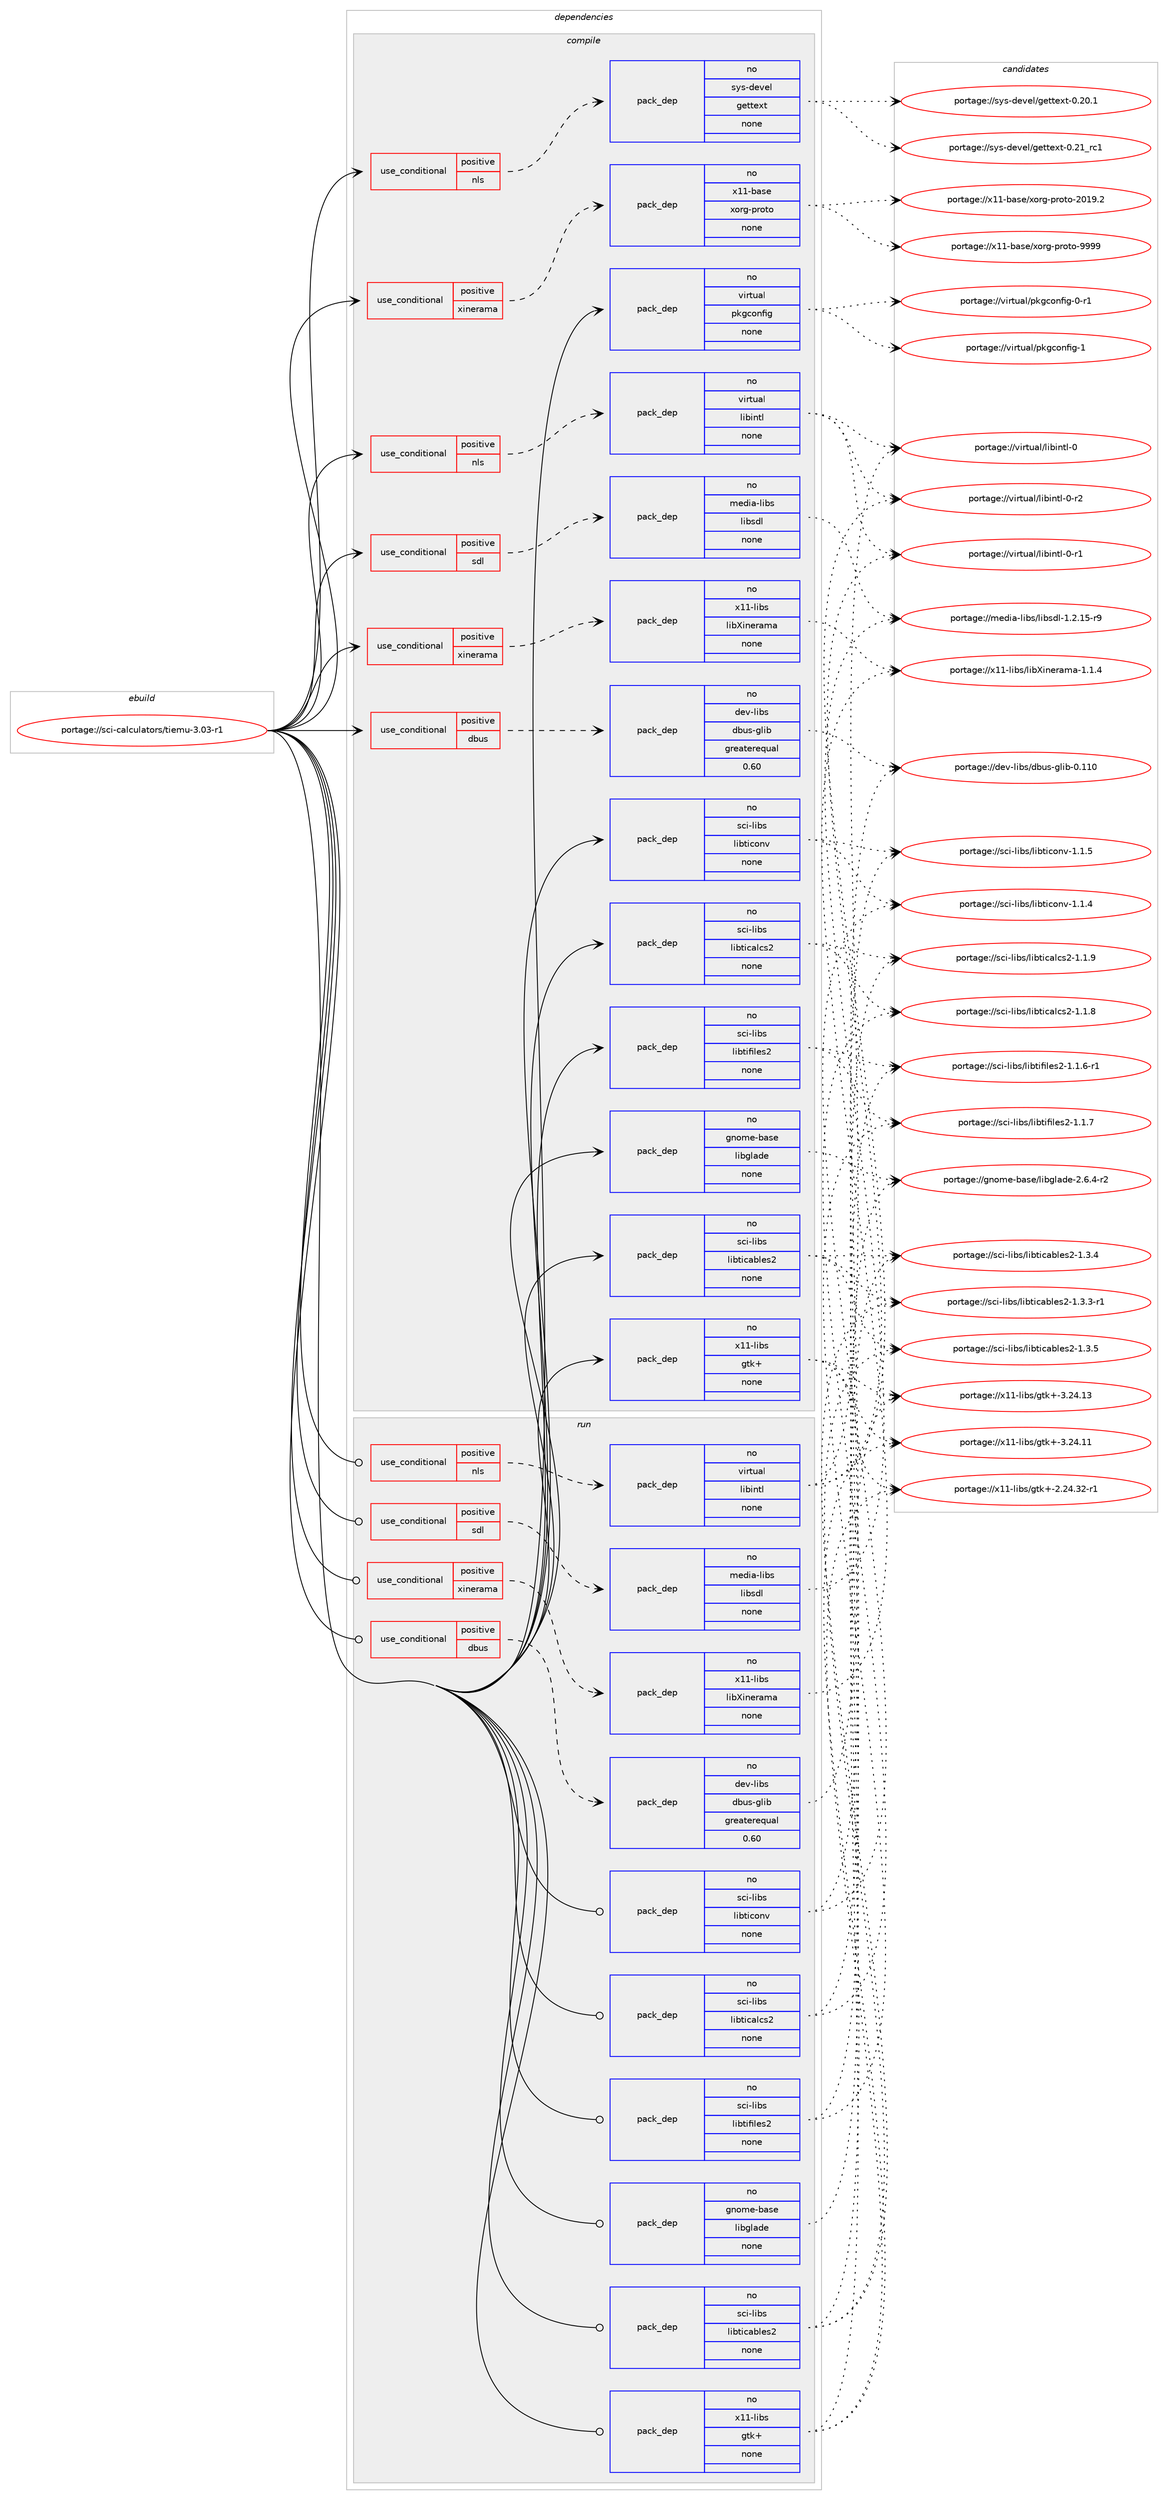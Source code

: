 digraph prolog {

# *************
# Graph options
# *************

newrank=true;
concentrate=true;
compound=true;
graph [rankdir=LR,fontname=Helvetica,fontsize=10,ranksep=1.5];#, ranksep=2.5, nodesep=0.2];
edge  [arrowhead=vee];
node  [fontname=Helvetica,fontsize=10];

# **********
# The ebuild
# **********

subgraph cluster_leftcol {
color=gray;
rank=same;
label=<<i>ebuild</i>>;
id [label="portage://sci-calculators/tiemu-3.03-r1", color=red, width=4, href="../sci-calculators/tiemu-3.03-r1.svg"];
}

# ****************
# The dependencies
# ****************

subgraph cluster_midcol {
color=gray;
label=<<i>dependencies</i>>;
subgraph cluster_compile {
fillcolor="#eeeeee";
style=filled;
label=<<i>compile</i>>;
subgraph cond172 {
dependency669 [label=<<TABLE BORDER="0" CELLBORDER="1" CELLSPACING="0" CELLPADDING="4"><TR><TD ROWSPAN="3" CELLPADDING="10">use_conditional</TD></TR><TR><TD>positive</TD></TR><TR><TD>dbus</TD></TR></TABLE>>, shape=none, color=red];
subgraph pack472 {
dependency670 [label=<<TABLE BORDER="0" CELLBORDER="1" CELLSPACING="0" CELLPADDING="4" WIDTH="220"><TR><TD ROWSPAN="6" CELLPADDING="30">pack_dep</TD></TR><TR><TD WIDTH="110">no</TD></TR><TR><TD>dev-libs</TD></TR><TR><TD>dbus-glib</TD></TR><TR><TD>greaterequal</TD></TR><TR><TD>0.60</TD></TR></TABLE>>, shape=none, color=blue];
}
dependency669:e -> dependency670:w [weight=20,style="dashed",arrowhead="vee"];
}
id:e -> dependency669:w [weight=20,style="solid",arrowhead="vee"];
subgraph cond173 {
dependency671 [label=<<TABLE BORDER="0" CELLBORDER="1" CELLSPACING="0" CELLPADDING="4"><TR><TD ROWSPAN="3" CELLPADDING="10">use_conditional</TD></TR><TR><TD>positive</TD></TR><TR><TD>nls</TD></TR></TABLE>>, shape=none, color=red];
subgraph pack473 {
dependency672 [label=<<TABLE BORDER="0" CELLBORDER="1" CELLSPACING="0" CELLPADDING="4" WIDTH="220"><TR><TD ROWSPAN="6" CELLPADDING="30">pack_dep</TD></TR><TR><TD WIDTH="110">no</TD></TR><TR><TD>sys-devel</TD></TR><TR><TD>gettext</TD></TR><TR><TD>none</TD></TR><TR><TD></TD></TR></TABLE>>, shape=none, color=blue];
}
dependency671:e -> dependency672:w [weight=20,style="dashed",arrowhead="vee"];
}
id:e -> dependency671:w [weight=20,style="solid",arrowhead="vee"];
subgraph cond174 {
dependency673 [label=<<TABLE BORDER="0" CELLBORDER="1" CELLSPACING="0" CELLPADDING="4"><TR><TD ROWSPAN="3" CELLPADDING="10">use_conditional</TD></TR><TR><TD>positive</TD></TR><TR><TD>nls</TD></TR></TABLE>>, shape=none, color=red];
subgraph pack474 {
dependency674 [label=<<TABLE BORDER="0" CELLBORDER="1" CELLSPACING="0" CELLPADDING="4" WIDTH="220"><TR><TD ROWSPAN="6" CELLPADDING="30">pack_dep</TD></TR><TR><TD WIDTH="110">no</TD></TR><TR><TD>virtual</TD></TR><TR><TD>libintl</TD></TR><TR><TD>none</TD></TR><TR><TD></TD></TR></TABLE>>, shape=none, color=blue];
}
dependency673:e -> dependency674:w [weight=20,style="dashed",arrowhead="vee"];
}
id:e -> dependency673:w [weight=20,style="solid",arrowhead="vee"];
subgraph cond175 {
dependency675 [label=<<TABLE BORDER="0" CELLBORDER="1" CELLSPACING="0" CELLPADDING="4"><TR><TD ROWSPAN="3" CELLPADDING="10">use_conditional</TD></TR><TR><TD>positive</TD></TR><TR><TD>sdl</TD></TR></TABLE>>, shape=none, color=red];
subgraph pack475 {
dependency676 [label=<<TABLE BORDER="0" CELLBORDER="1" CELLSPACING="0" CELLPADDING="4" WIDTH="220"><TR><TD ROWSPAN="6" CELLPADDING="30">pack_dep</TD></TR><TR><TD WIDTH="110">no</TD></TR><TR><TD>media-libs</TD></TR><TR><TD>libsdl</TD></TR><TR><TD>none</TD></TR><TR><TD></TD></TR></TABLE>>, shape=none, color=blue];
}
dependency675:e -> dependency676:w [weight=20,style="dashed",arrowhead="vee"];
}
id:e -> dependency675:w [weight=20,style="solid",arrowhead="vee"];
subgraph cond176 {
dependency677 [label=<<TABLE BORDER="0" CELLBORDER="1" CELLSPACING="0" CELLPADDING="4"><TR><TD ROWSPAN="3" CELLPADDING="10">use_conditional</TD></TR><TR><TD>positive</TD></TR><TR><TD>xinerama</TD></TR></TABLE>>, shape=none, color=red];
subgraph pack476 {
dependency678 [label=<<TABLE BORDER="0" CELLBORDER="1" CELLSPACING="0" CELLPADDING="4" WIDTH="220"><TR><TD ROWSPAN="6" CELLPADDING="30">pack_dep</TD></TR><TR><TD WIDTH="110">no</TD></TR><TR><TD>x11-base</TD></TR><TR><TD>xorg-proto</TD></TR><TR><TD>none</TD></TR><TR><TD></TD></TR></TABLE>>, shape=none, color=blue];
}
dependency677:e -> dependency678:w [weight=20,style="dashed",arrowhead="vee"];
}
id:e -> dependency677:w [weight=20,style="solid",arrowhead="vee"];
subgraph cond177 {
dependency679 [label=<<TABLE BORDER="0" CELLBORDER="1" CELLSPACING="0" CELLPADDING="4"><TR><TD ROWSPAN="3" CELLPADDING="10">use_conditional</TD></TR><TR><TD>positive</TD></TR><TR><TD>xinerama</TD></TR></TABLE>>, shape=none, color=red];
subgraph pack477 {
dependency680 [label=<<TABLE BORDER="0" CELLBORDER="1" CELLSPACING="0" CELLPADDING="4" WIDTH="220"><TR><TD ROWSPAN="6" CELLPADDING="30">pack_dep</TD></TR><TR><TD WIDTH="110">no</TD></TR><TR><TD>x11-libs</TD></TR><TR><TD>libXinerama</TD></TR><TR><TD>none</TD></TR><TR><TD></TD></TR></TABLE>>, shape=none, color=blue];
}
dependency679:e -> dependency680:w [weight=20,style="dashed",arrowhead="vee"];
}
id:e -> dependency679:w [weight=20,style="solid",arrowhead="vee"];
subgraph pack478 {
dependency681 [label=<<TABLE BORDER="0" CELLBORDER="1" CELLSPACING="0" CELLPADDING="4" WIDTH="220"><TR><TD ROWSPAN="6" CELLPADDING="30">pack_dep</TD></TR><TR><TD WIDTH="110">no</TD></TR><TR><TD>gnome-base</TD></TR><TR><TD>libglade</TD></TR><TR><TD>none</TD></TR><TR><TD></TD></TR></TABLE>>, shape=none, color=blue];
}
id:e -> dependency681:w [weight=20,style="solid",arrowhead="vee"];
subgraph pack479 {
dependency682 [label=<<TABLE BORDER="0" CELLBORDER="1" CELLSPACING="0" CELLPADDING="4" WIDTH="220"><TR><TD ROWSPAN="6" CELLPADDING="30">pack_dep</TD></TR><TR><TD WIDTH="110">no</TD></TR><TR><TD>sci-libs</TD></TR><TR><TD>libticables2</TD></TR><TR><TD>none</TD></TR><TR><TD></TD></TR></TABLE>>, shape=none, color=blue];
}
id:e -> dependency682:w [weight=20,style="solid",arrowhead="vee"];
subgraph pack480 {
dependency683 [label=<<TABLE BORDER="0" CELLBORDER="1" CELLSPACING="0" CELLPADDING="4" WIDTH="220"><TR><TD ROWSPAN="6" CELLPADDING="30">pack_dep</TD></TR><TR><TD WIDTH="110">no</TD></TR><TR><TD>sci-libs</TD></TR><TR><TD>libticalcs2</TD></TR><TR><TD>none</TD></TR><TR><TD></TD></TR></TABLE>>, shape=none, color=blue];
}
id:e -> dependency683:w [weight=20,style="solid",arrowhead="vee"];
subgraph pack481 {
dependency684 [label=<<TABLE BORDER="0" CELLBORDER="1" CELLSPACING="0" CELLPADDING="4" WIDTH="220"><TR><TD ROWSPAN="6" CELLPADDING="30">pack_dep</TD></TR><TR><TD WIDTH="110">no</TD></TR><TR><TD>sci-libs</TD></TR><TR><TD>libticonv</TD></TR><TR><TD>none</TD></TR><TR><TD></TD></TR></TABLE>>, shape=none, color=blue];
}
id:e -> dependency684:w [weight=20,style="solid",arrowhead="vee"];
subgraph pack482 {
dependency685 [label=<<TABLE BORDER="0" CELLBORDER="1" CELLSPACING="0" CELLPADDING="4" WIDTH="220"><TR><TD ROWSPAN="6" CELLPADDING="30">pack_dep</TD></TR><TR><TD WIDTH="110">no</TD></TR><TR><TD>sci-libs</TD></TR><TR><TD>libtifiles2</TD></TR><TR><TD>none</TD></TR><TR><TD></TD></TR></TABLE>>, shape=none, color=blue];
}
id:e -> dependency685:w [weight=20,style="solid",arrowhead="vee"];
subgraph pack483 {
dependency686 [label=<<TABLE BORDER="0" CELLBORDER="1" CELLSPACING="0" CELLPADDING="4" WIDTH="220"><TR><TD ROWSPAN="6" CELLPADDING="30">pack_dep</TD></TR><TR><TD WIDTH="110">no</TD></TR><TR><TD>virtual</TD></TR><TR><TD>pkgconfig</TD></TR><TR><TD>none</TD></TR><TR><TD></TD></TR></TABLE>>, shape=none, color=blue];
}
id:e -> dependency686:w [weight=20,style="solid",arrowhead="vee"];
subgraph pack484 {
dependency687 [label=<<TABLE BORDER="0" CELLBORDER="1" CELLSPACING="0" CELLPADDING="4" WIDTH="220"><TR><TD ROWSPAN="6" CELLPADDING="30">pack_dep</TD></TR><TR><TD WIDTH="110">no</TD></TR><TR><TD>x11-libs</TD></TR><TR><TD>gtk+</TD></TR><TR><TD>none</TD></TR><TR><TD></TD></TR></TABLE>>, shape=none, color=blue];
}
id:e -> dependency687:w [weight=20,style="solid",arrowhead="vee"];
}
subgraph cluster_compileandrun {
fillcolor="#eeeeee";
style=filled;
label=<<i>compile and run</i>>;
}
subgraph cluster_run {
fillcolor="#eeeeee";
style=filled;
label=<<i>run</i>>;
subgraph cond178 {
dependency688 [label=<<TABLE BORDER="0" CELLBORDER="1" CELLSPACING="0" CELLPADDING="4"><TR><TD ROWSPAN="3" CELLPADDING="10">use_conditional</TD></TR><TR><TD>positive</TD></TR><TR><TD>dbus</TD></TR></TABLE>>, shape=none, color=red];
subgraph pack485 {
dependency689 [label=<<TABLE BORDER="0" CELLBORDER="1" CELLSPACING="0" CELLPADDING="4" WIDTH="220"><TR><TD ROWSPAN="6" CELLPADDING="30">pack_dep</TD></TR><TR><TD WIDTH="110">no</TD></TR><TR><TD>dev-libs</TD></TR><TR><TD>dbus-glib</TD></TR><TR><TD>greaterequal</TD></TR><TR><TD>0.60</TD></TR></TABLE>>, shape=none, color=blue];
}
dependency688:e -> dependency689:w [weight=20,style="dashed",arrowhead="vee"];
}
id:e -> dependency688:w [weight=20,style="solid",arrowhead="odot"];
subgraph cond179 {
dependency690 [label=<<TABLE BORDER="0" CELLBORDER="1" CELLSPACING="0" CELLPADDING="4"><TR><TD ROWSPAN="3" CELLPADDING="10">use_conditional</TD></TR><TR><TD>positive</TD></TR><TR><TD>nls</TD></TR></TABLE>>, shape=none, color=red];
subgraph pack486 {
dependency691 [label=<<TABLE BORDER="0" CELLBORDER="1" CELLSPACING="0" CELLPADDING="4" WIDTH="220"><TR><TD ROWSPAN="6" CELLPADDING="30">pack_dep</TD></TR><TR><TD WIDTH="110">no</TD></TR><TR><TD>virtual</TD></TR><TR><TD>libintl</TD></TR><TR><TD>none</TD></TR><TR><TD></TD></TR></TABLE>>, shape=none, color=blue];
}
dependency690:e -> dependency691:w [weight=20,style="dashed",arrowhead="vee"];
}
id:e -> dependency690:w [weight=20,style="solid",arrowhead="odot"];
subgraph cond180 {
dependency692 [label=<<TABLE BORDER="0" CELLBORDER="1" CELLSPACING="0" CELLPADDING="4"><TR><TD ROWSPAN="3" CELLPADDING="10">use_conditional</TD></TR><TR><TD>positive</TD></TR><TR><TD>sdl</TD></TR></TABLE>>, shape=none, color=red];
subgraph pack487 {
dependency693 [label=<<TABLE BORDER="0" CELLBORDER="1" CELLSPACING="0" CELLPADDING="4" WIDTH="220"><TR><TD ROWSPAN="6" CELLPADDING="30">pack_dep</TD></TR><TR><TD WIDTH="110">no</TD></TR><TR><TD>media-libs</TD></TR><TR><TD>libsdl</TD></TR><TR><TD>none</TD></TR><TR><TD></TD></TR></TABLE>>, shape=none, color=blue];
}
dependency692:e -> dependency693:w [weight=20,style="dashed",arrowhead="vee"];
}
id:e -> dependency692:w [weight=20,style="solid",arrowhead="odot"];
subgraph cond181 {
dependency694 [label=<<TABLE BORDER="0" CELLBORDER="1" CELLSPACING="0" CELLPADDING="4"><TR><TD ROWSPAN="3" CELLPADDING="10">use_conditional</TD></TR><TR><TD>positive</TD></TR><TR><TD>xinerama</TD></TR></TABLE>>, shape=none, color=red];
subgraph pack488 {
dependency695 [label=<<TABLE BORDER="0" CELLBORDER="1" CELLSPACING="0" CELLPADDING="4" WIDTH="220"><TR><TD ROWSPAN="6" CELLPADDING="30">pack_dep</TD></TR><TR><TD WIDTH="110">no</TD></TR><TR><TD>x11-libs</TD></TR><TR><TD>libXinerama</TD></TR><TR><TD>none</TD></TR><TR><TD></TD></TR></TABLE>>, shape=none, color=blue];
}
dependency694:e -> dependency695:w [weight=20,style="dashed",arrowhead="vee"];
}
id:e -> dependency694:w [weight=20,style="solid",arrowhead="odot"];
subgraph pack489 {
dependency696 [label=<<TABLE BORDER="0" CELLBORDER="1" CELLSPACING="0" CELLPADDING="4" WIDTH="220"><TR><TD ROWSPAN="6" CELLPADDING="30">pack_dep</TD></TR><TR><TD WIDTH="110">no</TD></TR><TR><TD>gnome-base</TD></TR><TR><TD>libglade</TD></TR><TR><TD>none</TD></TR><TR><TD></TD></TR></TABLE>>, shape=none, color=blue];
}
id:e -> dependency696:w [weight=20,style="solid",arrowhead="odot"];
subgraph pack490 {
dependency697 [label=<<TABLE BORDER="0" CELLBORDER="1" CELLSPACING="0" CELLPADDING="4" WIDTH="220"><TR><TD ROWSPAN="6" CELLPADDING="30">pack_dep</TD></TR><TR><TD WIDTH="110">no</TD></TR><TR><TD>sci-libs</TD></TR><TR><TD>libticables2</TD></TR><TR><TD>none</TD></TR><TR><TD></TD></TR></TABLE>>, shape=none, color=blue];
}
id:e -> dependency697:w [weight=20,style="solid",arrowhead="odot"];
subgraph pack491 {
dependency698 [label=<<TABLE BORDER="0" CELLBORDER="1" CELLSPACING="0" CELLPADDING="4" WIDTH="220"><TR><TD ROWSPAN="6" CELLPADDING="30">pack_dep</TD></TR><TR><TD WIDTH="110">no</TD></TR><TR><TD>sci-libs</TD></TR><TR><TD>libticalcs2</TD></TR><TR><TD>none</TD></TR><TR><TD></TD></TR></TABLE>>, shape=none, color=blue];
}
id:e -> dependency698:w [weight=20,style="solid",arrowhead="odot"];
subgraph pack492 {
dependency699 [label=<<TABLE BORDER="0" CELLBORDER="1" CELLSPACING="0" CELLPADDING="4" WIDTH="220"><TR><TD ROWSPAN="6" CELLPADDING="30">pack_dep</TD></TR><TR><TD WIDTH="110">no</TD></TR><TR><TD>sci-libs</TD></TR><TR><TD>libticonv</TD></TR><TR><TD>none</TD></TR><TR><TD></TD></TR></TABLE>>, shape=none, color=blue];
}
id:e -> dependency699:w [weight=20,style="solid",arrowhead="odot"];
subgraph pack493 {
dependency700 [label=<<TABLE BORDER="0" CELLBORDER="1" CELLSPACING="0" CELLPADDING="4" WIDTH="220"><TR><TD ROWSPAN="6" CELLPADDING="30">pack_dep</TD></TR><TR><TD WIDTH="110">no</TD></TR><TR><TD>sci-libs</TD></TR><TR><TD>libtifiles2</TD></TR><TR><TD>none</TD></TR><TR><TD></TD></TR></TABLE>>, shape=none, color=blue];
}
id:e -> dependency700:w [weight=20,style="solid",arrowhead="odot"];
subgraph pack494 {
dependency701 [label=<<TABLE BORDER="0" CELLBORDER="1" CELLSPACING="0" CELLPADDING="4" WIDTH="220"><TR><TD ROWSPAN="6" CELLPADDING="30">pack_dep</TD></TR><TR><TD WIDTH="110">no</TD></TR><TR><TD>x11-libs</TD></TR><TR><TD>gtk+</TD></TR><TR><TD>none</TD></TR><TR><TD></TD></TR></TABLE>>, shape=none, color=blue];
}
id:e -> dependency701:w [weight=20,style="solid",arrowhead="odot"];
}
}

# **************
# The candidates
# **************

subgraph cluster_choices {
rank=same;
color=gray;
label=<<i>candidates</i>>;

subgraph choice472 {
color=black;
nodesep=1;
choice100101118451081059811547100981171154510310810598454846494948 [label="portage://dev-libs/dbus-glib-0.110", color=red, width=4,href="../dev-libs/dbus-glib-0.110.svg"];
dependency670:e -> choice100101118451081059811547100981171154510310810598454846494948:w [style=dotted,weight="100"];
}
subgraph choice473 {
color=black;
nodesep=1;
choice11512111545100101118101108471031011161161011201164548465049951149949 [label="portage://sys-devel/gettext-0.21_rc1", color=red, width=4,href="../sys-devel/gettext-0.21_rc1.svg"];
choice115121115451001011181011084710310111611610112011645484650484649 [label="portage://sys-devel/gettext-0.20.1", color=red, width=4,href="../sys-devel/gettext-0.20.1.svg"];
dependency672:e -> choice11512111545100101118101108471031011161161011201164548465049951149949:w [style=dotted,weight="100"];
dependency672:e -> choice115121115451001011181011084710310111611610112011645484650484649:w [style=dotted,weight="100"];
}
subgraph choice474 {
color=black;
nodesep=1;
choice11810511411611797108471081059810511011610845484511450 [label="portage://virtual/libintl-0-r2", color=red, width=4,href="../virtual/libintl-0-r2.svg"];
choice11810511411611797108471081059810511011610845484511449 [label="portage://virtual/libintl-0-r1", color=red, width=4,href="../virtual/libintl-0-r1.svg"];
choice1181051141161179710847108105981051101161084548 [label="portage://virtual/libintl-0", color=red, width=4,href="../virtual/libintl-0.svg"];
dependency674:e -> choice11810511411611797108471081059810511011610845484511450:w [style=dotted,weight="100"];
dependency674:e -> choice11810511411611797108471081059810511011610845484511449:w [style=dotted,weight="100"];
dependency674:e -> choice1181051141161179710847108105981051101161084548:w [style=dotted,weight="100"];
}
subgraph choice475 {
color=black;
nodesep=1;
choice1091011001059745108105981154710810598115100108454946504649534511457 [label="portage://media-libs/libsdl-1.2.15-r9", color=red, width=4,href="../media-libs/libsdl-1.2.15-r9.svg"];
dependency676:e -> choice1091011001059745108105981154710810598115100108454946504649534511457:w [style=dotted,weight="100"];
}
subgraph choice476 {
color=black;
nodesep=1;
choice120494945989711510147120111114103451121141111161114557575757 [label="portage://x11-base/xorg-proto-9999", color=red, width=4,href="../x11-base/xorg-proto-9999.svg"];
choice1204949459897115101471201111141034511211411111611145504849574650 [label="portage://x11-base/xorg-proto-2019.2", color=red, width=4,href="../x11-base/xorg-proto-2019.2.svg"];
dependency678:e -> choice120494945989711510147120111114103451121141111161114557575757:w [style=dotted,weight="100"];
dependency678:e -> choice1204949459897115101471201111141034511211411111611145504849574650:w [style=dotted,weight="100"];
}
subgraph choice477 {
color=black;
nodesep=1;
choice120494945108105981154710810598881051101011149710997454946494652 [label="portage://x11-libs/libXinerama-1.1.4", color=red, width=4,href="../x11-libs/libXinerama-1.1.4.svg"];
dependency680:e -> choice120494945108105981154710810598881051101011149710997454946494652:w [style=dotted,weight="100"];
}
subgraph choice478 {
color=black;
nodesep=1;
choice1031101111091014598971151014710810598103108971001014550465446524511450 [label="portage://gnome-base/libglade-2.6.4-r2", color=red, width=4,href="../gnome-base/libglade-2.6.4-r2.svg"];
dependency681:e -> choice1031101111091014598971151014710810598103108971001014550465446524511450:w [style=dotted,weight="100"];
}
subgraph choice479 {
color=black;
nodesep=1;
choice115991054510810598115471081059811610599979810810111550454946514653 [label="portage://sci-libs/libticables2-1.3.5", color=red, width=4,href="../sci-libs/libticables2-1.3.5.svg"];
choice115991054510810598115471081059811610599979810810111550454946514652 [label="portage://sci-libs/libticables2-1.3.4", color=red, width=4,href="../sci-libs/libticables2-1.3.4.svg"];
choice1159910545108105981154710810598116105999798108101115504549465146514511449 [label="portage://sci-libs/libticables2-1.3.3-r1", color=red, width=4,href="../sci-libs/libticables2-1.3.3-r1.svg"];
dependency682:e -> choice115991054510810598115471081059811610599979810810111550454946514653:w [style=dotted,weight="100"];
dependency682:e -> choice115991054510810598115471081059811610599979810810111550454946514652:w [style=dotted,weight="100"];
dependency682:e -> choice1159910545108105981154710810598116105999798108101115504549465146514511449:w [style=dotted,weight="100"];
}
subgraph choice480 {
color=black;
nodesep=1;
choice115991054510810598115471081059811610599971089911550454946494657 [label="portage://sci-libs/libticalcs2-1.1.9", color=red, width=4,href="../sci-libs/libticalcs2-1.1.9.svg"];
choice115991054510810598115471081059811610599971089911550454946494656 [label="portage://sci-libs/libticalcs2-1.1.8", color=red, width=4,href="../sci-libs/libticalcs2-1.1.8.svg"];
dependency683:e -> choice115991054510810598115471081059811610599971089911550454946494657:w [style=dotted,weight="100"];
dependency683:e -> choice115991054510810598115471081059811610599971089911550454946494656:w [style=dotted,weight="100"];
}
subgraph choice481 {
color=black;
nodesep=1;
choice115991054510810598115471081059811610599111110118454946494653 [label="portage://sci-libs/libticonv-1.1.5", color=red, width=4,href="../sci-libs/libticonv-1.1.5.svg"];
choice115991054510810598115471081059811610599111110118454946494652 [label="portage://sci-libs/libticonv-1.1.4", color=red, width=4,href="../sci-libs/libticonv-1.1.4.svg"];
dependency684:e -> choice115991054510810598115471081059811610599111110118454946494653:w [style=dotted,weight="100"];
dependency684:e -> choice115991054510810598115471081059811610599111110118454946494652:w [style=dotted,weight="100"];
}
subgraph choice482 {
color=black;
nodesep=1;
choice115991054510810598115471081059811610510210510810111550454946494655 [label="portage://sci-libs/libtifiles2-1.1.7", color=red, width=4,href="../sci-libs/libtifiles2-1.1.7.svg"];
choice1159910545108105981154710810598116105102105108101115504549464946544511449 [label="portage://sci-libs/libtifiles2-1.1.6-r1", color=red, width=4,href="../sci-libs/libtifiles2-1.1.6-r1.svg"];
dependency685:e -> choice115991054510810598115471081059811610510210510810111550454946494655:w [style=dotted,weight="100"];
dependency685:e -> choice1159910545108105981154710810598116105102105108101115504549464946544511449:w [style=dotted,weight="100"];
}
subgraph choice483 {
color=black;
nodesep=1;
choice1181051141161179710847112107103991111101021051034549 [label="portage://virtual/pkgconfig-1", color=red, width=4,href="../virtual/pkgconfig-1.svg"];
choice11810511411611797108471121071039911111010210510345484511449 [label="portage://virtual/pkgconfig-0-r1", color=red, width=4,href="../virtual/pkgconfig-0-r1.svg"];
dependency686:e -> choice1181051141161179710847112107103991111101021051034549:w [style=dotted,weight="100"];
dependency686:e -> choice11810511411611797108471121071039911111010210510345484511449:w [style=dotted,weight="100"];
}
subgraph choice484 {
color=black;
nodesep=1;
choice1204949451081059811547103116107434551465052464951 [label="portage://x11-libs/gtk+-3.24.13", color=red, width=4,href="../x11-libs/gtk+-3.24.13.svg"];
choice1204949451081059811547103116107434551465052464949 [label="portage://x11-libs/gtk+-3.24.11", color=red, width=4,href="../x11-libs/gtk+-3.24.11.svg"];
choice12049494510810598115471031161074345504650524651504511449 [label="portage://x11-libs/gtk+-2.24.32-r1", color=red, width=4,href="../x11-libs/gtk+-2.24.32-r1.svg"];
dependency687:e -> choice1204949451081059811547103116107434551465052464951:w [style=dotted,weight="100"];
dependency687:e -> choice1204949451081059811547103116107434551465052464949:w [style=dotted,weight="100"];
dependency687:e -> choice12049494510810598115471031161074345504650524651504511449:w [style=dotted,weight="100"];
}
subgraph choice485 {
color=black;
nodesep=1;
choice100101118451081059811547100981171154510310810598454846494948 [label="portage://dev-libs/dbus-glib-0.110", color=red, width=4,href="../dev-libs/dbus-glib-0.110.svg"];
dependency689:e -> choice100101118451081059811547100981171154510310810598454846494948:w [style=dotted,weight="100"];
}
subgraph choice486 {
color=black;
nodesep=1;
choice11810511411611797108471081059810511011610845484511450 [label="portage://virtual/libintl-0-r2", color=red, width=4,href="../virtual/libintl-0-r2.svg"];
choice11810511411611797108471081059810511011610845484511449 [label="portage://virtual/libintl-0-r1", color=red, width=4,href="../virtual/libintl-0-r1.svg"];
choice1181051141161179710847108105981051101161084548 [label="portage://virtual/libintl-0", color=red, width=4,href="../virtual/libintl-0.svg"];
dependency691:e -> choice11810511411611797108471081059810511011610845484511450:w [style=dotted,weight="100"];
dependency691:e -> choice11810511411611797108471081059810511011610845484511449:w [style=dotted,weight="100"];
dependency691:e -> choice1181051141161179710847108105981051101161084548:w [style=dotted,weight="100"];
}
subgraph choice487 {
color=black;
nodesep=1;
choice1091011001059745108105981154710810598115100108454946504649534511457 [label="portage://media-libs/libsdl-1.2.15-r9", color=red, width=4,href="../media-libs/libsdl-1.2.15-r9.svg"];
dependency693:e -> choice1091011001059745108105981154710810598115100108454946504649534511457:w [style=dotted,weight="100"];
}
subgraph choice488 {
color=black;
nodesep=1;
choice120494945108105981154710810598881051101011149710997454946494652 [label="portage://x11-libs/libXinerama-1.1.4", color=red, width=4,href="../x11-libs/libXinerama-1.1.4.svg"];
dependency695:e -> choice120494945108105981154710810598881051101011149710997454946494652:w [style=dotted,weight="100"];
}
subgraph choice489 {
color=black;
nodesep=1;
choice1031101111091014598971151014710810598103108971001014550465446524511450 [label="portage://gnome-base/libglade-2.6.4-r2", color=red, width=4,href="../gnome-base/libglade-2.6.4-r2.svg"];
dependency696:e -> choice1031101111091014598971151014710810598103108971001014550465446524511450:w [style=dotted,weight="100"];
}
subgraph choice490 {
color=black;
nodesep=1;
choice115991054510810598115471081059811610599979810810111550454946514653 [label="portage://sci-libs/libticables2-1.3.5", color=red, width=4,href="../sci-libs/libticables2-1.3.5.svg"];
choice115991054510810598115471081059811610599979810810111550454946514652 [label="portage://sci-libs/libticables2-1.3.4", color=red, width=4,href="../sci-libs/libticables2-1.3.4.svg"];
choice1159910545108105981154710810598116105999798108101115504549465146514511449 [label="portage://sci-libs/libticables2-1.3.3-r1", color=red, width=4,href="../sci-libs/libticables2-1.3.3-r1.svg"];
dependency697:e -> choice115991054510810598115471081059811610599979810810111550454946514653:w [style=dotted,weight="100"];
dependency697:e -> choice115991054510810598115471081059811610599979810810111550454946514652:w [style=dotted,weight="100"];
dependency697:e -> choice1159910545108105981154710810598116105999798108101115504549465146514511449:w [style=dotted,weight="100"];
}
subgraph choice491 {
color=black;
nodesep=1;
choice115991054510810598115471081059811610599971089911550454946494657 [label="portage://sci-libs/libticalcs2-1.1.9", color=red, width=4,href="../sci-libs/libticalcs2-1.1.9.svg"];
choice115991054510810598115471081059811610599971089911550454946494656 [label="portage://sci-libs/libticalcs2-1.1.8", color=red, width=4,href="../sci-libs/libticalcs2-1.1.8.svg"];
dependency698:e -> choice115991054510810598115471081059811610599971089911550454946494657:w [style=dotted,weight="100"];
dependency698:e -> choice115991054510810598115471081059811610599971089911550454946494656:w [style=dotted,weight="100"];
}
subgraph choice492 {
color=black;
nodesep=1;
choice115991054510810598115471081059811610599111110118454946494653 [label="portage://sci-libs/libticonv-1.1.5", color=red, width=4,href="../sci-libs/libticonv-1.1.5.svg"];
choice115991054510810598115471081059811610599111110118454946494652 [label="portage://sci-libs/libticonv-1.1.4", color=red, width=4,href="../sci-libs/libticonv-1.1.4.svg"];
dependency699:e -> choice115991054510810598115471081059811610599111110118454946494653:w [style=dotted,weight="100"];
dependency699:e -> choice115991054510810598115471081059811610599111110118454946494652:w [style=dotted,weight="100"];
}
subgraph choice493 {
color=black;
nodesep=1;
choice115991054510810598115471081059811610510210510810111550454946494655 [label="portage://sci-libs/libtifiles2-1.1.7", color=red, width=4,href="../sci-libs/libtifiles2-1.1.7.svg"];
choice1159910545108105981154710810598116105102105108101115504549464946544511449 [label="portage://sci-libs/libtifiles2-1.1.6-r1", color=red, width=4,href="../sci-libs/libtifiles2-1.1.6-r1.svg"];
dependency700:e -> choice115991054510810598115471081059811610510210510810111550454946494655:w [style=dotted,weight="100"];
dependency700:e -> choice1159910545108105981154710810598116105102105108101115504549464946544511449:w [style=dotted,weight="100"];
}
subgraph choice494 {
color=black;
nodesep=1;
choice1204949451081059811547103116107434551465052464951 [label="portage://x11-libs/gtk+-3.24.13", color=red, width=4,href="../x11-libs/gtk+-3.24.13.svg"];
choice1204949451081059811547103116107434551465052464949 [label="portage://x11-libs/gtk+-3.24.11", color=red, width=4,href="../x11-libs/gtk+-3.24.11.svg"];
choice12049494510810598115471031161074345504650524651504511449 [label="portage://x11-libs/gtk+-2.24.32-r1", color=red, width=4,href="../x11-libs/gtk+-2.24.32-r1.svg"];
dependency701:e -> choice1204949451081059811547103116107434551465052464951:w [style=dotted,weight="100"];
dependency701:e -> choice1204949451081059811547103116107434551465052464949:w [style=dotted,weight="100"];
dependency701:e -> choice12049494510810598115471031161074345504650524651504511449:w [style=dotted,weight="100"];
}
}

}
